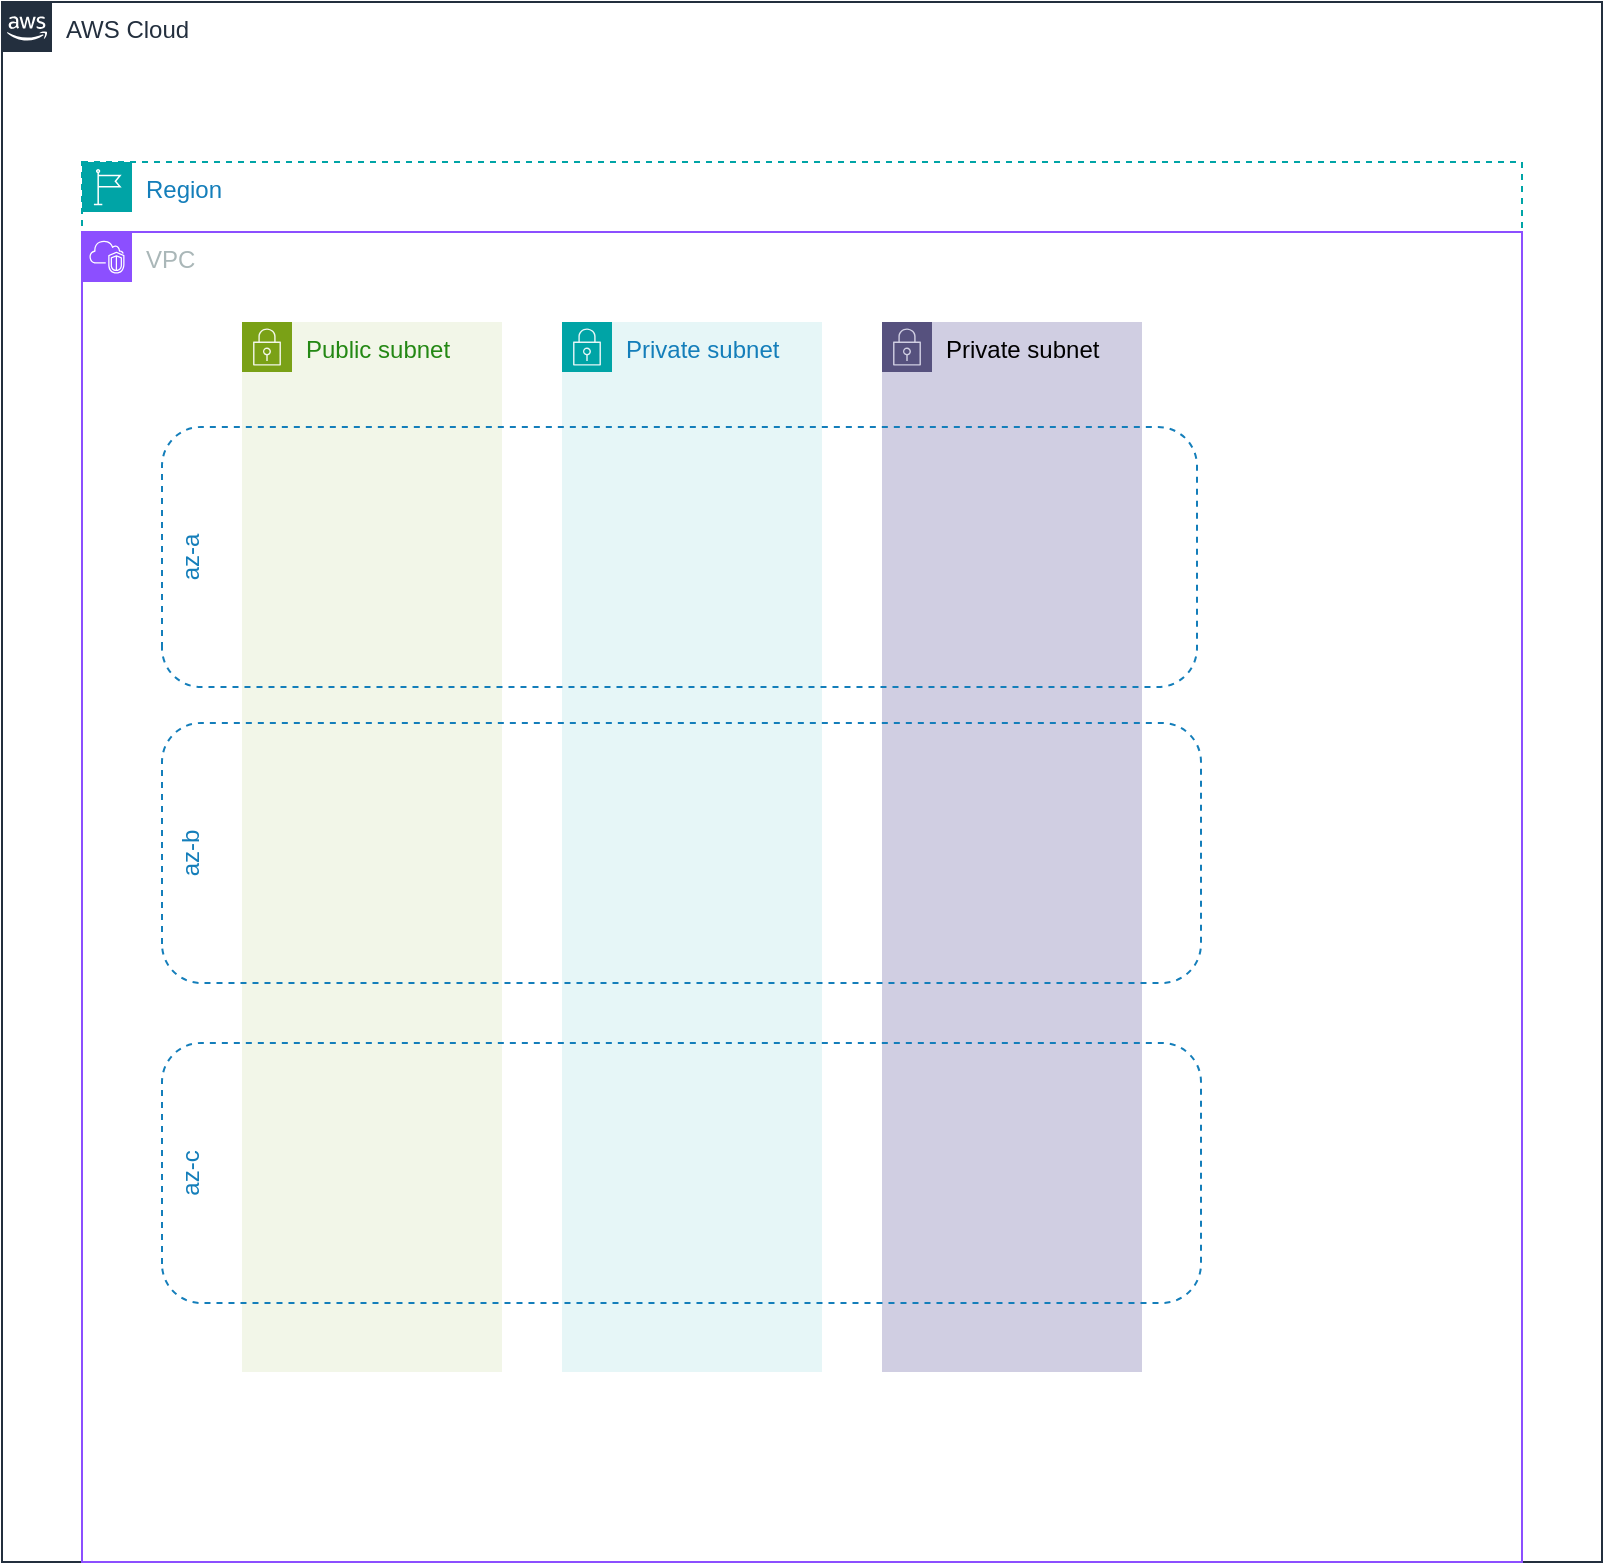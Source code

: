 <mxfile version="24.0.4" type="github">
  <diagram name="Page-1" id="FUfZHwvdXFqlrj_hrjtH">
    <mxGraphModel dx="984" dy="664" grid="1" gridSize="10" guides="1" tooltips="1" connect="1" arrows="1" fold="1" page="1" pageScale="1" pageWidth="850" pageHeight="1100" math="0" shadow="0">
      <root>
        <mxCell id="0" />
        <mxCell id="1" parent="0" />
        <mxCell id="PF2IGVajCLgbQbKQB4Ny-1" value="AWS Cloud" style="points=[[0,0],[0.25,0],[0.5,0],[0.75,0],[1,0],[1,0.25],[1,0.5],[1,0.75],[1,1],[0.75,1],[0.5,1],[0.25,1],[0,1],[0,0.75],[0,0.5],[0,0.25]];outlineConnect=0;gradientColor=none;html=1;whiteSpace=wrap;fontSize=12;fontStyle=0;container=1;pointerEvents=0;collapsible=0;recursiveResize=0;shape=mxgraph.aws4.group;grIcon=mxgraph.aws4.group_aws_cloud_alt;strokeColor=#232F3E;fillColor=none;verticalAlign=top;align=left;spacingLeft=30;fontColor=#232F3E;dashed=0;" vertex="1" parent="1">
          <mxGeometry width="800" height="780" as="geometry" />
        </mxCell>
        <mxCell id="PF2IGVajCLgbQbKQB4Ny-10" value="" style="group" vertex="1" connectable="0" parent="PF2IGVajCLgbQbKQB4Ny-1">
          <mxGeometry x="40" y="80" width="720" height="700" as="geometry" />
        </mxCell>
        <mxCell id="PF2IGVajCLgbQbKQB4Ny-2" value="Region" style="points=[[0,0],[0.25,0],[0.5,0],[0.75,0],[1,0],[1,0.25],[1,0.5],[1,0.75],[1,1],[0.75,1],[0.5,1],[0.25,1],[0,1],[0,0.75],[0,0.5],[0,0.25]];outlineConnect=0;gradientColor=none;html=1;whiteSpace=wrap;fontSize=12;fontStyle=0;container=1;pointerEvents=0;collapsible=0;recursiveResize=0;shape=mxgraph.aws4.group;grIcon=mxgraph.aws4.group_region;strokeColor=#00A4A6;fillColor=none;verticalAlign=top;align=left;spacingLeft=30;fontColor=#147EBA;dashed=1;" vertex="1" parent="PF2IGVajCLgbQbKQB4Ny-10">
          <mxGeometry width="720" height="700" as="geometry" />
        </mxCell>
        <mxCell id="PF2IGVajCLgbQbKQB4Ny-3" value="VPC" style="points=[[0,0],[0.25,0],[0.5,0],[0.75,0],[1,0],[1,0.25],[1,0.5],[1,0.75],[1,1],[0.75,1],[0.5,1],[0.25,1],[0,1],[0,0.75],[0,0.5],[0,0.25]];outlineConnect=0;gradientColor=none;html=1;whiteSpace=wrap;fontSize=12;fontStyle=0;container=1;pointerEvents=0;collapsible=0;recursiveResize=0;shape=mxgraph.aws4.group;grIcon=mxgraph.aws4.group_vpc2;strokeColor=#8C4FFF;fillColor=none;verticalAlign=top;align=left;spacingLeft=30;fontColor=#AAB7B8;dashed=0;" vertex="1" parent="PF2IGVajCLgbQbKQB4Ny-10">
          <mxGeometry y="35" width="720" height="665" as="geometry" />
        </mxCell>
        <mxCell id="PF2IGVajCLgbQbKQB4Ny-5" value="Private subnet" style="points=[[0,0],[0.25,0],[0.5,0],[0.75,0],[1,0],[1,0.25],[1,0.5],[1,0.75],[1,1],[0.75,1],[0.5,1],[0.25,1],[0,1],[0,0.75],[0,0.5],[0,0.25]];outlineConnect=0;gradientColor=none;html=1;whiteSpace=wrap;fontSize=12;fontStyle=0;container=1;pointerEvents=0;collapsible=0;recursiveResize=0;shape=mxgraph.aws4.group;grIcon=mxgraph.aws4.group_security_group;grStroke=0;strokeColor=#00A4A6;fillColor=#E6F6F7;verticalAlign=top;align=left;spacingLeft=30;fontColor=#147EBA;dashed=0;" vertex="1" parent="PF2IGVajCLgbQbKQB4Ny-3">
          <mxGeometry x="240" y="45" width="130" height="525" as="geometry" />
        </mxCell>
        <mxCell id="PF2IGVajCLgbQbKQB4Ny-6" value="Private subnet" style="points=[[0,0],[0.25,0],[0.5,0],[0.75,0],[1,0],[1,0.25],[1,0.5],[1,0.75],[1,1],[0.75,1],[0.5,1],[0.25,1],[0,1],[0,0.75],[0,0.5],[0,0.25]];outlineConnect=0;html=1;whiteSpace=wrap;fontSize=12;fontStyle=0;container=1;pointerEvents=0;collapsible=0;recursiveResize=0;shape=mxgraph.aws4.group;grIcon=mxgraph.aws4.group_security_group;grStroke=0;strokeColor=#56517e;fillColor=#d0cee2;verticalAlign=top;align=left;spacingLeft=30;dashed=0;" vertex="1" parent="PF2IGVajCLgbQbKQB4Ny-3">
          <mxGeometry x="400" y="45" width="130" height="525" as="geometry" />
        </mxCell>
        <mxCell id="PF2IGVajCLgbQbKQB4Ny-4" value="Public subnet" style="points=[[0,0],[0.25,0],[0.5,0],[0.75,0],[1,0],[1,0.25],[1,0.5],[1,0.75],[1,1],[0.75,1],[0.5,1],[0.25,1],[0,1],[0,0.75],[0,0.5],[0,0.25]];outlineConnect=0;gradientColor=none;html=1;whiteSpace=wrap;fontSize=12;fontStyle=0;container=1;pointerEvents=0;collapsible=0;recursiveResize=0;shape=mxgraph.aws4.group;grIcon=mxgraph.aws4.group_security_group;grStroke=0;strokeColor=#7AA116;fillColor=#F2F6E8;verticalAlign=top;align=left;spacingLeft=30;fontColor=#248814;dashed=0;" vertex="1" parent="PF2IGVajCLgbQbKQB4Ny-3">
          <mxGeometry x="80" y="45" width="130" height="525" as="geometry" />
        </mxCell>
        <mxCell id="PF2IGVajCLgbQbKQB4Ny-7" value="az-a&lt;div&gt;&lt;br&gt;&lt;/div&gt;" style="fillColor=none;strokeColor=#147EBA;dashed=1;verticalAlign=top;fontStyle=0;fontColor=#147EBA;whiteSpace=wrap;html=1;portConstraintRotation=0;rounded=1;glass=0;shadow=0;textShadow=0;enumerate=0;treeFolding=0;rotatable=1;rotation=-90;" vertex="1" parent="PF2IGVajCLgbQbKQB4Ny-4">
          <mxGeometry x="153.75" y="-141.25" width="130" height="517.5" as="geometry" />
        </mxCell>
        <mxCell id="PF2IGVajCLgbQbKQB4Ny-8" value="az-b" style="fillColor=none;strokeColor=#147EBA;dashed=1;verticalAlign=top;fontStyle=0;fontColor=#147EBA;whiteSpace=wrap;html=1;portConstraintRotation=0;rounded=1;glass=0;shadow=0;textShadow=0;enumerate=0;treeFolding=0;rotatable=1;rotation=-90;" vertex="1" parent="1">
          <mxGeometry x="274.75" y="165.75" width="130" height="519.5" as="geometry" />
        </mxCell>
        <mxCell id="PF2IGVajCLgbQbKQB4Ny-9" value="az-c&lt;div&gt;&lt;br&gt;&lt;/div&gt;" style="fillColor=none;strokeColor=#147EBA;dashed=1;verticalAlign=top;fontStyle=0;fontColor=#147EBA;whiteSpace=wrap;html=1;portConstraintRotation=0;rounded=1;glass=0;shadow=0;textShadow=0;enumerate=0;treeFolding=0;rotatable=1;rotation=-90;" vertex="1" parent="1">
          <mxGeometry x="274.75" y="325.75" width="130" height="519.5" as="geometry" />
        </mxCell>
      </root>
    </mxGraphModel>
  </diagram>
</mxfile>
